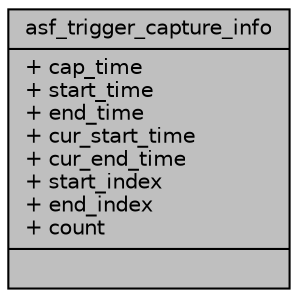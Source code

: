 digraph "asf_trigger_capture_info"
{
 // INTERACTIVE_SVG=YES
 // LATEX_PDF_SIZE
  bgcolor="transparent";
  edge [fontname="Helvetica",fontsize="10",labelfontname="Helvetica",labelfontsize="10"];
  node [fontname="Helvetica",fontsize="10",shape=record];
  Node1 [label="{asf_trigger_capture_info\n|+ cap_time\l+ start_time\l+ end_time\l+ cur_start_time\l+ cur_end_time\l+ start_index\l+ end_index\l+ count\l|}",height=0.2,width=0.4,color="black", fillcolor="grey75", style="filled", fontcolor="black",tooltip=" "];
}
